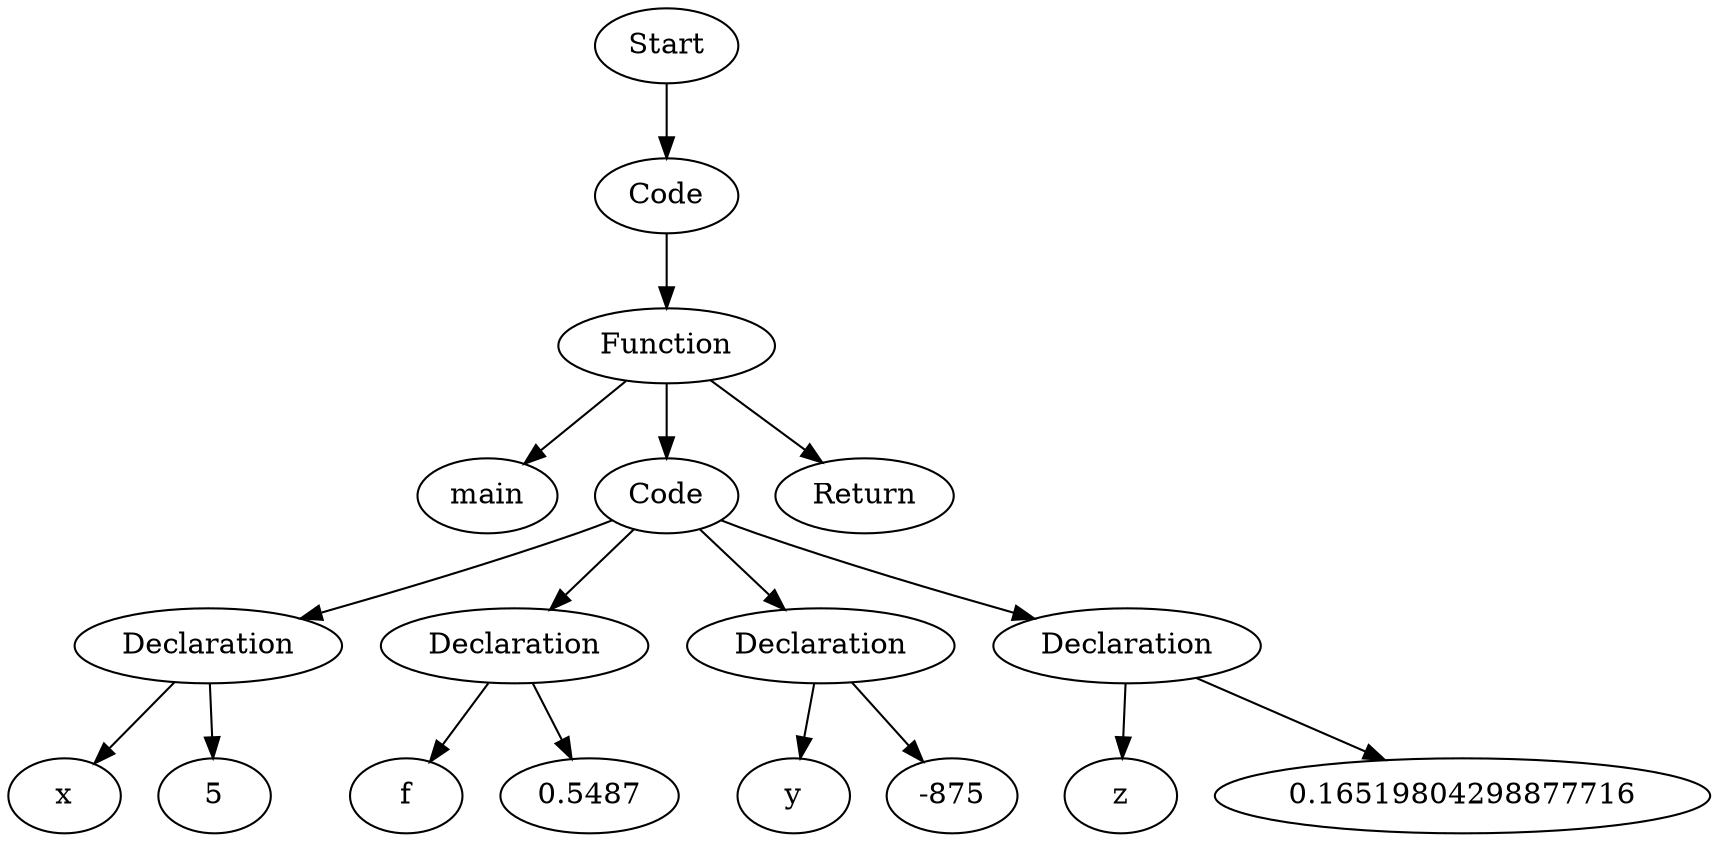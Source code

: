 digraph AST {
  "128502761427040" [label="Start"];
  "128502761427040" -> "128502873198976";
  "128502873198976" [label="Code"];
  "128502873198976" -> "128502873202288";
  "128502873202288" [label="Function"];
  "128502873202288" -> "128502873207808";
  "128502873202288" -> "128502873208000";
  "128502873202288" -> "128502761433280";
  "128502873207808" [label="main"];
  "128502873208000" [label="Code"];
  "128502873208000" -> "128502873208240";
  "128502873208000" -> "128502761431840";
  "128502873208000" -> "128502761426608";
  "128502873208000" -> "128502761425888";
  "128502873208240" [label="Declaration"];
  "128502873208240" -> "128502873206128";
  "128502873208240" -> "128502873202864";
  "128502873206128" [label="x"];
  "128502873202864" [label="5"];
  "128502761431840" [label="Declaration"];
  "128502761431840" -> "128502761425312";
  "128502761431840" -> "128502761424832";
  "128502761425312" [label="f"];
  "128502761424832" [label="0.5487"];
  "128502761426608" [label="Declaration"];
  "128502761426608" -> "128502761427712";
  "128502761426608" -> "128502761436016";
  "128502761427712" [label="y"];
  "128502761436016" [label="-875"];
  "128502761425888" [label="Declaration"];
  "128502761425888" -> "128502761423968";
  "128502761425888" -> "128502761423008";
  "128502761423968" [label="z"];
  "128502761423008" [label="0.16519804298877716"];
  "128502761433280" [label="Return"];
}
